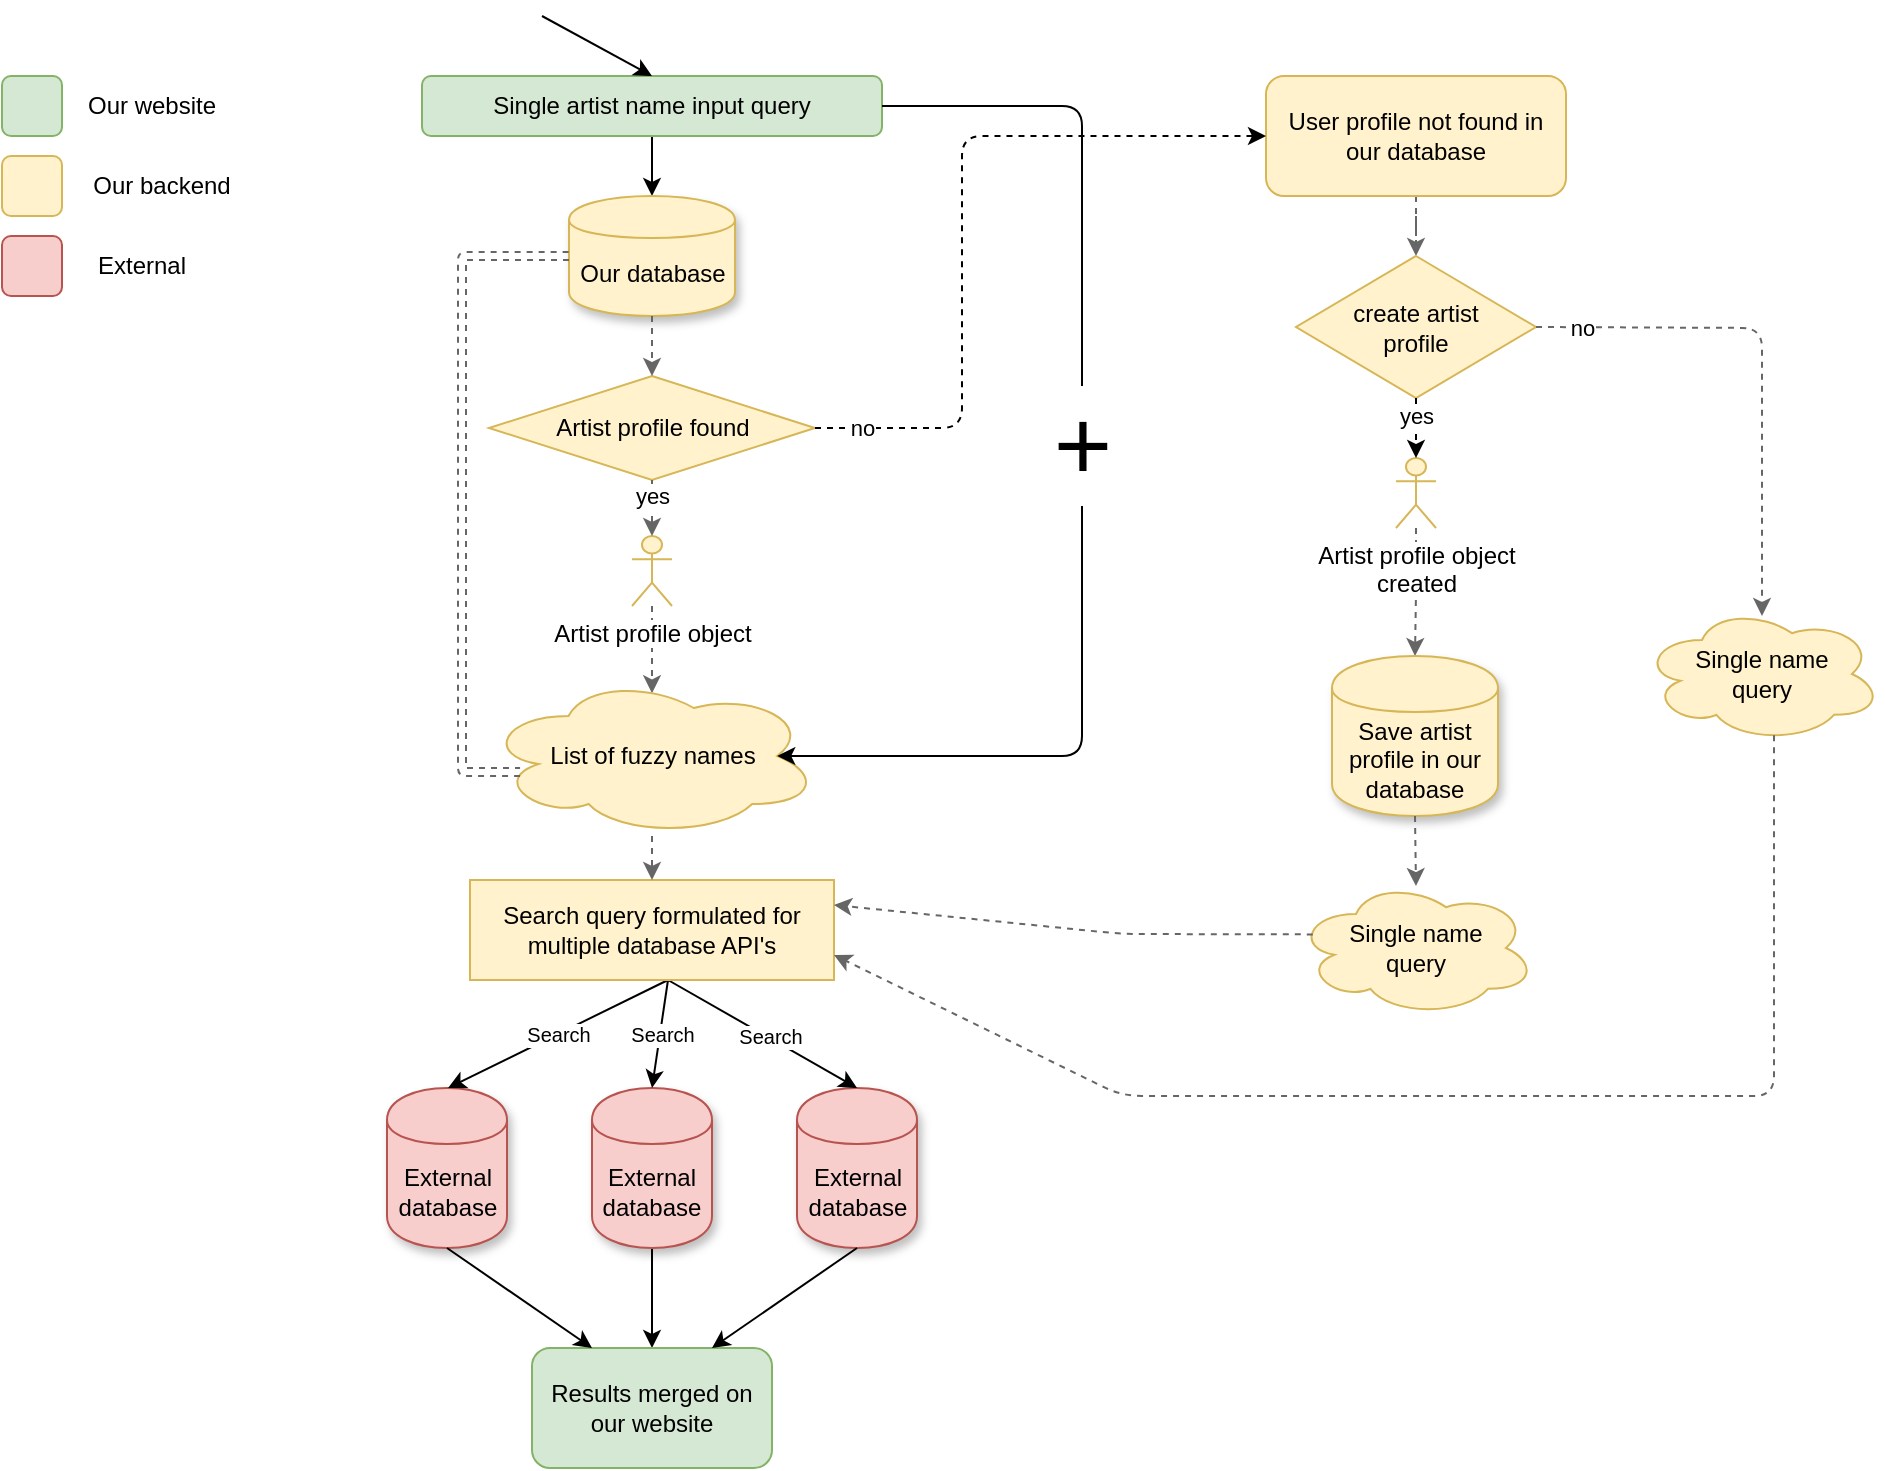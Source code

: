 <mxfile version="10.7.5" type="github"><diagram id="wZGjfyK-HU4nHxBVEcKX" name="Page-1"><mxGraphModel dx="918" dy="564" grid="1" gridSize="10" guides="1" tooltips="1" connect="1" arrows="1" fold="1" page="1" pageScale="1" pageWidth="827" pageHeight="1169" math="0" shadow="0"><root><mxCell id="0"/><mxCell id="1" parent="0"/><mxCell id="qMHeaKAipEH-L_1I2ADk-6" value="" style="edgeStyle=orthogonalEdgeStyle;rounded=0;orthogonalLoop=1;jettySize=auto;html=1;" parent="1" source="qMHeaKAipEH-L_1I2ADk-1" target="qMHeaKAipEH-L_1I2ADk-2" edge="1"><mxGeometry relative="1" as="geometry"/></mxCell><mxCell id="qMHeaKAipEH-L_1I2ADk-1" value="Single artist name input query" style="rounded=1;whiteSpace=wrap;html=1;glass=0;shadow=0;fillColor=#d5e8d4;strokeColor=#82b366;" parent="1" vertex="1"><mxGeometry x="330" y="70" width="230" height="30" as="geometry"/></mxCell><mxCell id="qMHeaKAipEH-L_1I2ADk-2" value="Our database" style="shape=cylinder;whiteSpace=wrap;html=1;boundedLbl=1;backgroundOutline=1;shadow=1;fillColor=#fff2cc;strokeColor=#d6b656;" parent="1" vertex="1"><mxGeometry x="403.5" y="130" width="83" height="60" as="geometry"/></mxCell><mxCell id="qMHeaKAipEH-L_1I2ADk-12" value="" style="edgeStyle=orthogonalEdgeStyle;rounded=0;orthogonalLoop=1;jettySize=auto;html=1;entryX=0.5;entryY=0.108;entryDx=0;entryDy=0;entryPerimeter=0;dashed=1;fillColor=#f5f5f5;strokeColor=#666666;" parent="1" source="qMHeaKAipEH-L_1I2ADk-3" target="qMHeaKAipEH-L_1I2ADk-8" edge="1"><mxGeometry relative="1" as="geometry"/></mxCell><mxCell id="qMHeaKAipEH-L_1I2ADk-3" value="Artist profile object" style="shape=umlActor;verticalLabelPosition=bottom;labelBackgroundColor=#ffffff;verticalAlign=top;html=1;outlineConnect=0;shadow=0;fillColor=#fff2cc;strokeColor=#d6b656;" parent="1" vertex="1"><mxGeometry x="435" y="300" width="20" height="35" as="geometry"/></mxCell><mxCell id="qMHeaKAipEH-L_1I2ADk-8" value="List of fuzzy names" style="ellipse;shape=cloud;whiteSpace=wrap;html=1;fillColor=#fff2cc;strokeColor=#d6b656;" parent="1" vertex="1"><mxGeometry x="361.5" y="370" width="167" height="80" as="geometry"/></mxCell><mxCell id="qMHeaKAipEH-L_1I2ADk-13" value="External database" style="shape=cylinder;whiteSpace=wrap;html=1;boundedLbl=1;backgroundOutline=1;shadow=1;fillColor=#f8cecc;strokeColor=#b85450;" parent="1" vertex="1"><mxGeometry x="312.5" y="576" width="60" height="80" as="geometry"/></mxCell><mxCell id="qMHeaKAipEH-L_1I2ADk-23" value="" style="edgeStyle=orthogonalEdgeStyle;rounded=0;orthogonalLoop=1;jettySize=auto;html=1;" parent="1" source="qMHeaKAipEH-L_1I2ADk-14" target="qMHeaKAipEH-L_1I2ADk-22" edge="1"><mxGeometry relative="1" as="geometry"/></mxCell><mxCell id="qMHeaKAipEH-L_1I2ADk-14" value="&lt;span&gt;External database&lt;/span&gt;" style="shape=cylinder;whiteSpace=wrap;html=1;boundedLbl=1;backgroundOutline=1;shadow=1;fillColor=#f8cecc;strokeColor=#b85450;" parent="1" vertex="1"><mxGeometry x="415" y="576" width="60" height="80" as="geometry"/></mxCell><mxCell id="qMHeaKAipEH-L_1I2ADk-15" value="&lt;span&gt;External database&lt;/span&gt;" style="shape=cylinder;whiteSpace=wrap;html=1;boundedLbl=1;backgroundOutline=1;shadow=1;fillColor=#f8cecc;strokeColor=#b85450;" parent="1" vertex="1"><mxGeometry x="517.5" y="576" width="60" height="80" as="geometry"/></mxCell><mxCell id="qMHeaKAipEH-L_1I2ADk-16" value="Search" style="endArrow=classic;html=1;entryX=0.5;entryY=0;entryDx=0;entryDy=0;fontSize=10;" parent="1" edge="1"><mxGeometry width="50" height="50" relative="1" as="geometry"><mxPoint x="453" y="522" as="sourcePoint"/><mxPoint x="343" y="576" as="targetPoint"/></mxGeometry></mxCell><mxCell id="qMHeaKAipEH-L_1I2ADk-17" value="" style="endArrow=classic;html=1;exitX=0.55;exitY=0.95;exitDx=0;exitDy=0;exitPerimeter=0;entryX=0.5;entryY=0;entryDx=0;entryDy=0;" parent="1" target="qMHeaKAipEH-L_1I2ADk-14" edge="1"><mxGeometry width="50" height="50" relative="1" as="geometry"><mxPoint x="453" y="522" as="sourcePoint"/><mxPoint x="460" y="606" as="targetPoint"/></mxGeometry></mxCell><mxCell id="qMHeaKAipEH-L_1I2ADk-28" value="&lt;span style=&quot;font-size: 10px;&quot;&gt;Search&lt;/span&gt;" style="text;html=1;resizable=0;points=[];align=center;verticalAlign=middle;labelBackgroundColor=#ffffff;fontSize=10;" parent="qMHeaKAipEH-L_1I2ADk-17" vertex="1" connectable="0"><mxGeometry x="-0.119" y="2" relative="1" as="geometry"><mxPoint x="-1.5" y="3" as="offset"/></mxGeometry></mxCell><mxCell id="qMHeaKAipEH-L_1I2ADk-18" value="" style="endArrow=classic;html=1;exitX=0.55;exitY=0.95;exitDx=0;exitDy=0;exitPerimeter=0;entryX=0.5;entryY=0;entryDx=0;entryDy=0;" parent="1" target="qMHeaKAipEH-L_1I2ADk-15" edge="1"><mxGeometry width="50" height="50" relative="1" as="geometry"><mxPoint x="453" y="522" as="sourcePoint"/><mxPoint x="660" y="516" as="targetPoint"/></mxGeometry></mxCell><mxCell id="qMHeaKAipEH-L_1I2ADk-29" value="&lt;span style=&quot;font-size: 10px;&quot;&gt;Search&lt;/span&gt;" style="text;html=1;resizable=0;points=[];align=center;verticalAlign=middle;labelBackgroundColor=#ffffff;fontSize=10;" parent="qMHeaKAipEH-L_1I2ADk-18" vertex="1" connectable="0"><mxGeometry x="0.065" y="1" relative="1" as="geometry"><mxPoint as="offset"/></mxGeometry></mxCell><mxCell id="qMHeaKAipEH-L_1I2ADk-21" value="&lt;font style=&quot;font-size: 50px&quot;&gt;+&lt;/font&gt;" style="endArrow=classic;html=1;exitX=1;exitY=0.5;exitDx=0;exitDy=0;entryX=0.875;entryY=0.5;entryDx=0;entryDy=0;entryPerimeter=0;" parent="1" source="qMHeaKAipEH-L_1I2ADk-1" target="qMHeaKAipEH-L_1I2ADk-8" edge="1"><mxGeometry x="-0.07" width="50" height="50" relative="1" as="geometry"><mxPoint x="577.5" y="100" as="sourcePoint"/><mxPoint x="627.5" y="50" as="targetPoint"/><Array as="points"><mxPoint x="660" y="85"/><mxPoint x="660" y="410"/></Array><mxPoint as="offset"/></mxGeometry></mxCell><mxCell id="qMHeaKAipEH-L_1I2ADk-22" value="Results merged on our website" style="rounded=1;whiteSpace=wrap;html=1;fillColor=#d5e8d4;strokeColor=#82b366;" parent="1" vertex="1"><mxGeometry x="385" y="706" width="120" height="60" as="geometry"/></mxCell><mxCell id="qMHeaKAipEH-L_1I2ADk-24" value="" style="endArrow=classic;html=1;exitX=0.5;exitY=1;exitDx=0;exitDy=0;entryX=0.25;entryY=0;entryDx=0;entryDy=0;" parent="1" source="qMHeaKAipEH-L_1I2ADk-13" target="qMHeaKAipEH-L_1I2ADk-22" edge="1"><mxGeometry width="50" height="50" relative="1" as="geometry"><mxPoint x="310" y="806" as="sourcePoint"/><mxPoint x="360" y="756" as="targetPoint"/></mxGeometry></mxCell><mxCell id="qMHeaKAipEH-L_1I2ADk-25" value="" style="endArrow=classic;html=1;exitX=0.5;exitY=1;exitDx=0;exitDy=0;entryX=0.75;entryY=0;entryDx=0;entryDy=0;" parent="1" source="qMHeaKAipEH-L_1I2ADk-15" target="qMHeaKAipEH-L_1I2ADk-22" edge="1"><mxGeometry width="50" height="50" relative="1" as="geometry"><mxPoint x="590" y="906" as="sourcePoint"/><mxPoint x="640" y="856" as="targetPoint"/></mxGeometry></mxCell><mxCell id="qMHeaKAipEH-L_1I2ADk-27" value="" style="endArrow=classic;html=1;exitX=0;exitY=0.5;exitDx=0;exitDy=0;entryX=0.105;entryY=0.6;entryDx=0;entryDy=0;entryPerimeter=0;fillColor=#f5f5f5;strokeColor=#666666;dashed=1;shape=link;" parent="1" source="qMHeaKAipEH-L_1I2ADk-2" target="qMHeaKAipEH-L_1I2ADk-8" edge="1"><mxGeometry width="50" height="50" relative="1" as="geometry"><mxPoint x="170" y="350" as="sourcePoint"/><mxPoint x="220" y="300" as="targetPoint"/><Array as="points"><mxPoint x="350" y="160"/><mxPoint x="350" y="418"/></Array></mxGeometry></mxCell><mxCell id="A7aKhMbKm-IzUqQJ--aa-2" value="Artist profile found" style="rhombus;whiteSpace=wrap;html=1;fillColor=#fff2cc;strokeColor=#d6b656;" vertex="1" parent="1"><mxGeometry x="363.5" y="220" width="163" height="52" as="geometry"/></mxCell><mxCell id="A7aKhMbKm-IzUqQJ--aa-5" value="" style="endArrow=classic;html=1;exitX=0.5;exitY=1;exitDx=0;exitDy=0;entryX=0.5;entryY=0;entryDx=0;entryDy=0;fillColor=#f5f5f5;strokeColor=#666666;dashed=1;" edge="1" parent="1" source="qMHeaKAipEH-L_1I2ADk-2" target="A7aKhMbKm-IzUqQJ--aa-2"><mxGeometry width="50" height="50" relative="1" as="geometry"><mxPoint x="580" y="280" as="sourcePoint"/><mxPoint x="630" y="230" as="targetPoint"/></mxGeometry></mxCell><mxCell id="A7aKhMbKm-IzUqQJ--aa-6" value="yes" style="endArrow=classic;html=1;exitX=0.5;exitY=1;exitDx=0;exitDy=0;entryX=0.5;entryY=0;entryDx=0;entryDy=0;entryPerimeter=0;dashed=1;fillColor=#f5f5f5;strokeColor=#666666;" edge="1" parent="1" source="A7aKhMbKm-IzUqQJ--aa-2" target="qMHeaKAipEH-L_1I2ADk-3"><mxGeometry x="-0.429" width="50" height="50" relative="1" as="geometry"><mxPoint x="540" y="280" as="sourcePoint"/><mxPoint x="590" y="230" as="targetPoint"/><mxPoint as="offset"/></mxGeometry></mxCell><mxCell id="A7aKhMbKm-IzUqQJ--aa-12" value="" style="edgeStyle=orthogonalEdgeStyle;rounded=0;orthogonalLoop=1;jettySize=auto;html=1;dashed=1;fillColor=#f5f5f5;strokeColor=#666666;" edge="1" parent="1" source="A7aKhMbKm-IzUqQJ--aa-8" target="A7aKhMbKm-IzUqQJ--aa-11"><mxGeometry relative="1" as="geometry"/></mxCell><mxCell id="A7aKhMbKm-IzUqQJ--aa-8" value="User profile not found in our database" style="rounded=1;whiteSpace=wrap;html=1;fillColor=#fff2cc;strokeColor=#d6b656;" vertex="1" parent="1"><mxGeometry x="752" y="70" width="150" height="60" as="geometry"/></mxCell><mxCell id="A7aKhMbKm-IzUqQJ--aa-10" value="no" style="endArrow=classic;html=1;dashed=1;exitX=1;exitY=0.5;exitDx=0;exitDy=0;entryX=0;entryY=0.5;entryDx=0;entryDy=0;" edge="1" parent="1" source="A7aKhMbKm-IzUqQJ--aa-2" target="A7aKhMbKm-IzUqQJ--aa-8"><mxGeometry x="-0.822" y="-10" width="50" height="50" relative="1" as="geometry"><mxPoint x="780" y="280" as="sourcePoint"/><mxPoint x="830" y="230" as="targetPoint"/><Array as="points"><mxPoint x="560" y="246"/><mxPoint x="600" y="246"/><mxPoint x="600" y="100"/></Array><mxPoint x="-10" y="-10" as="offset"/></mxGeometry></mxCell><mxCell id="A7aKhMbKm-IzUqQJ--aa-11" value="create artist profile&lt;br&gt;" style="rhombus;whiteSpace=wrap;html=1;perimeterSpacing=0;spacingLeft=25;spacingRight=25;fillColor=#fff2cc;strokeColor=#d6b656;" vertex="1" parent="1"><mxGeometry x="767" y="160" width="120" height="71" as="geometry"/></mxCell><mxCell id="A7aKhMbKm-IzUqQJ--aa-13" value="no" style="endArrow=classic;html=1;dashed=1;exitX=1;exitY=0.5;exitDx=0;exitDy=0;entryX=0.5;entryY=0;entryDx=0;entryDy=0;fillColor=#f5f5f5;strokeColor=#666666;" edge="1" parent="1" source="A7aKhMbKm-IzUqQJ--aa-11"><mxGeometry x="-0.821" width="50" height="50" relative="1" as="geometry"><mxPoint x="930" y="230" as="sourcePoint"/><mxPoint x="1000" y="340" as="targetPoint"/><Array as="points"><mxPoint x="1000" y="196"/></Array><mxPoint as="offset"/></mxGeometry></mxCell><mxCell id="A7aKhMbKm-IzUqQJ--aa-49" value="" style="edgeStyle=orthogonalEdgeStyle;rounded=0;orthogonalLoop=1;jettySize=auto;html=1;dashed=1;fillColor=#f5f5f5;strokeColor=#666666;" edge="1" parent="1" source="A7aKhMbKm-IzUqQJ--aa-40" target="A7aKhMbKm-IzUqQJ--aa-46"><mxGeometry relative="1" as="geometry"/></mxCell><mxCell id="A7aKhMbKm-IzUqQJ--aa-40" value="Artist profile object&lt;br&gt;created" style="shape=umlActor;verticalLabelPosition=bottom;labelBackgroundColor=#ffffff;verticalAlign=top;html=1;outlineConnect=0;shadow=0;fillColor=#fff2cc;strokeColor=#d6b656;" vertex="1" parent="1"><mxGeometry x="817" y="261" width="20" height="35" as="geometry"/></mxCell><mxCell id="A7aKhMbKm-IzUqQJ--aa-46" value="Save artist profile in our database" style="shape=cylinder;whiteSpace=wrap;html=1;boundedLbl=1;backgroundOutline=1;shadow=1;fillColor=#fff2cc;strokeColor=#d6b656;" vertex="1" parent="1"><mxGeometry x="785" y="360" width="83" height="80" as="geometry"/></mxCell><mxCell id="A7aKhMbKm-IzUqQJ--aa-48" value="yes" style="endArrow=classic;html=1;dashed=1;exitX=0.5;exitY=1;exitDx=0;exitDy=0;entryX=0.5;entryY=0;entryDx=0;entryDy=0;entryPerimeter=0;" edge="1" parent="1" source="A7aKhMbKm-IzUqQJ--aa-11" target="A7aKhMbKm-IzUqQJ--aa-40"><mxGeometry x="-0.4" width="50" height="50" relative="1" as="geometry"><mxPoint x="900" y="260" as="sourcePoint"/><mxPoint x="950" y="210" as="targetPoint"/><mxPoint as="offset"/></mxGeometry></mxCell><mxCell id="A7aKhMbKm-IzUqQJ--aa-53" value="" style="endArrow=classic;html=1;entryX=0.5;entryY=0;entryDx=0;entryDy=0;" edge="1" parent="1" target="qMHeaKAipEH-L_1I2ADk-1"><mxGeometry width="50" height="50" relative="1" as="geometry"><mxPoint x="390" y="40" as="sourcePoint"/><mxPoint x="410" as="targetPoint"/></mxGeometry></mxCell><mxCell id="A7aKhMbKm-IzUqQJ--aa-59" value="" style="endArrow=classic;html=1;exitX=0.5;exitY=1;exitDx=0;exitDy=0;entryX=0.5;entryY=0;entryDx=0;entryDy=0;dashed=1;fillColor=#f5f5f5;strokeColor=#666666;" edge="1" parent="1" source="A7aKhMbKm-IzUqQJ--aa-46"><mxGeometry width="50" height="50" relative="1" as="geometry"><mxPoint x="800" y="600" as="sourcePoint"/><mxPoint x="827" y="475" as="targetPoint"/></mxGeometry></mxCell><mxCell id="A7aKhMbKm-IzUqQJ--aa-61" value="Search query formulated for multiple database API's" style="rounded=0;whiteSpace=wrap;html=1;fillColor=#fff2cc;strokeColor=#d6b656;" vertex="1" parent="1"><mxGeometry x="354" y="472" width="182" height="50" as="geometry"/></mxCell><mxCell id="A7aKhMbKm-IzUqQJ--aa-66" value="" style="endArrow=classic;html=1;dashed=1;entryX=0.5;entryY=0;entryDx=0;entryDy=0;fillColor=#f5f5f5;strokeColor=#666666;" edge="1" parent="1" source="qMHeaKAipEH-L_1I2ADk-8" target="A7aKhMbKm-IzUqQJ--aa-61"><mxGeometry width="50" height="50" relative="1" as="geometry"><mxPoint x="250" y="550" as="sourcePoint"/><mxPoint x="300" y="500" as="targetPoint"/></mxGeometry></mxCell><mxCell id="A7aKhMbKm-IzUqQJ--aa-67" value="Single name&lt;br&gt;query&lt;br&gt;" style="ellipse;shape=cloud;whiteSpace=wrap;html=1;fillColor=#fff2cc;strokeColor=#d6b656;" vertex="1" parent="1"><mxGeometry x="767" y="472" width="120" height="68" as="geometry"/></mxCell><mxCell id="A7aKhMbKm-IzUqQJ--aa-68" value="Single name&lt;br&gt;query&lt;br&gt;" style="ellipse;shape=cloud;whiteSpace=wrap;html=1;fillColor=#fff2cc;strokeColor=#d6b656;" vertex="1" parent="1"><mxGeometry x="940" y="335" width="120" height="68" as="geometry"/></mxCell><mxCell id="A7aKhMbKm-IzUqQJ--aa-69" value="" style="endArrow=classic;html=1;dashed=1;exitX=0.07;exitY=0.4;exitDx=0;exitDy=0;exitPerimeter=0;entryX=1;entryY=0.25;entryDx=0;entryDy=0;fillColor=#f5f5f5;strokeColor=#666666;" edge="1" parent="1" source="A7aKhMbKm-IzUqQJ--aa-67" target="A7aKhMbKm-IzUqQJ--aa-61"><mxGeometry width="50" height="50" relative="1" as="geometry"><mxPoint x="700" y="590" as="sourcePoint"/><mxPoint x="750" y="540" as="targetPoint"/><Array as="points"><mxPoint x="680" y="499"/></Array></mxGeometry></mxCell><mxCell id="A7aKhMbKm-IzUqQJ--aa-70" value="" style="endArrow=classic;html=1;dashed=1;exitX=0.55;exitY=0.95;exitDx=0;exitDy=0;exitPerimeter=0;entryX=1;entryY=0.75;entryDx=0;entryDy=0;fillColor=#f5f5f5;strokeColor=#666666;" edge="1" parent="1" source="A7aKhMbKm-IzUqQJ--aa-68" target="A7aKhMbKm-IzUqQJ--aa-61"><mxGeometry width="50" height="50" relative="1" as="geometry"><mxPoint x="810" y="610" as="sourcePoint"/><mxPoint x="860" y="560" as="targetPoint"/><Array as="points"><mxPoint x="1006" y="580"/><mxPoint x="680" y="580"/></Array></mxGeometry></mxCell><mxCell id="A7aKhMbKm-IzUqQJ--aa-71" value="" style="rounded=1;whiteSpace=wrap;html=1;fillColor=#d5e8d4;strokeColor=#82b366;" vertex="1" parent="1"><mxGeometry x="120" y="70" width="30" height="30" as="geometry"/></mxCell><mxCell id="A7aKhMbKm-IzUqQJ--aa-72" value="" style="rounded=1;whiteSpace=wrap;html=1;fillColor=#fff2cc;strokeColor=#d6b656;" vertex="1" parent="1"><mxGeometry x="120" y="110" width="30" height="30" as="geometry"/></mxCell><mxCell id="A7aKhMbKm-IzUqQJ--aa-73" value="" style="rounded=1;whiteSpace=wrap;html=1;fillColor=#f8cecc;strokeColor=#b85450;" vertex="1" parent="1"><mxGeometry x="120" y="150" width="30" height="30" as="geometry"/></mxCell><mxCell id="A7aKhMbKm-IzUqQJ--aa-74" value="Our website" style="text;html=1;strokeColor=none;fillColor=none;align=center;verticalAlign=middle;whiteSpace=wrap;rounded=0;" vertex="1" parent="1"><mxGeometry x="160" y="75" width="70" height="20" as="geometry"/></mxCell><mxCell id="A7aKhMbKm-IzUqQJ--aa-75" value="Our backend" style="text;html=1;strokeColor=none;fillColor=none;align=center;verticalAlign=middle;whiteSpace=wrap;rounded=0;" vertex="1" parent="1"><mxGeometry x="160" y="115" width="80" height="20" as="geometry"/></mxCell><mxCell id="A7aKhMbKm-IzUqQJ--aa-76" value="External" style="text;html=1;strokeColor=none;fillColor=none;align=center;verticalAlign=middle;whiteSpace=wrap;rounded=0;" vertex="1" parent="1"><mxGeometry x="160" y="155" width="60" height="20" as="geometry"/></mxCell></root></mxGraphModel></diagram></mxfile>